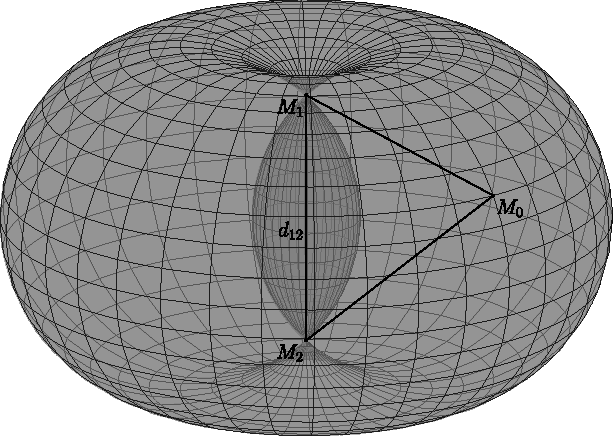 //import three;
import solids;
import three;

unitsize(2.5inch);
//size(5inch);

settings.render=0;
settings.prc=false;

currentprojection=orthographic(3, 1, 1);
currentlight=nolight;

real RE=0.6, RS=0.7, inc=100, lat=45, lon=45, tlat=50, tlon=100;

//Added specification for mesh pen
// draw(surface(Earth), surfacepen=lightgrey+opacity(.6), meshpen=0.6*white);
//The next line is no longer necessary.
//draw(Earth,m=10,gray);

real R = 0.7, r = 1;
triple center =  (R, 0, 0);
int nu = 36, nv = 36;

path3 crossSection = Circle(r = r, c = center, normal = Y, n = nu);

surface torus = surface(crossSection, c=(0,0,0), axis=Z, n=nv, angle1=0, angle2=360);

draw(torus, surfacepen=grey+opacity(.6), meshpen=0.4*black+opacity(0.7));

triple Mi = (0, 0,  0.714143);
triple Mj = (0, 0, -0.714143);

real theta = 30;
real phi = 60;

triple M0 = ((R + r * Cos(theta)) * Cos(phi),
             (R + r * Cos(theta)) * Sin(phi),
              r * Sin(theta));

draw(Mi -- Mj, p=linewidth(1), L = Label("$d_{12}$", align = Relative(SW), p = fontsize(20pt)));
draw(Mi -- M0, p=linewidth(1));
draw(Mj -- M0, p=linewidth(1));

dot(Mi, L = Label("$M_1$", align = Relative(SW), p = fontsize(20pt)));
dot(Mj, L = Label("$M_2$", align = Relative(SW), p = fontsize(20pt)));
dot(M0, L = Label("$M_0$", align = Relative(SE), p = fontsize(20pt)));